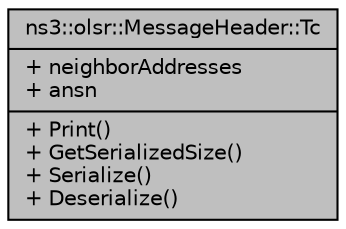 digraph "ns3::olsr::MessageHeader::Tc"
{
  edge [fontname="Helvetica",fontsize="10",labelfontname="Helvetica",labelfontsize="10"];
  node [fontname="Helvetica",fontsize="10",shape=record];
  Node1 [label="{ns3::olsr::MessageHeader::Tc\n|+ neighborAddresses\l+ ansn\l|+ Print()\l+ GetSerializedSize()\l+ Serialize()\l+ Deserialize()\l}",height=0.2,width=0.4,color="black", fillcolor="grey75", style="filled", fontcolor="black"];
}
